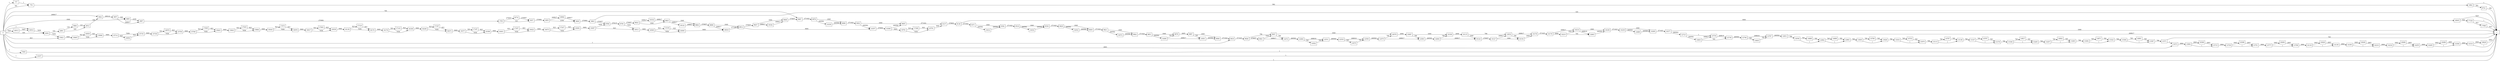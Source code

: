 digraph {
	graph [rankdir=LR]
	node [shape=rectangle]
	777 -> 778 [label=1]
	778 -> 1982 [label=582]
	1982 -> 1 [label=1]
	1982 -> 8721 [label=581]
	2404 -> 2891 [label=324]
	2404 -> 15621 [label=7658]
	2891 -> 2912 [label=200]
	2891 -> 5964 [label=124]
	2912 -> 3642 [label=324]
	3642 -> 3657 [label=269141]
	3657 -> 3665 [label=324]
	3657 -> 3687 [label=268817]
	3665 -> 3687 [label=2164]
	3687 -> 3783 [label=270981]
	3783 -> 3837 [label=324]
	3783 -> 8774 [label=270657]
	3837 -> 3855 [label=270981]
	3855 -> 3909 [label=2164]
	3855 -> 18082 [label=268817]
	3909 -> 3963 [label=270981]
	3963 -> 1 [label=324]
	3963 -> 8786 [label=270657]
	5964 -> 2912 [label=124]
	7945 -> 1 [label=1]
	8721 -> 1 [label=581]
	8774 -> 3837 [label=270657]
	8786 -> 8795 [label=278315]
	8795 -> 8822 [label=270657]
	8795 -> 16511 [label=7658]
	8822 -> 8843 [label=1840]
	8822 -> 18102 [label=268817]
	8843 -> 8864 [label=1840]
	8843 -> 18122 [label=268817]
	8864 -> 8888 [label=270657]
	8888 -> 8912 [label=1840]
	8888 -> 16616 [label=268817]
	8912 -> 8927 [label=270657]
	8912 -> 14357 [label=8481]
	8927 -> 8948 [label=1840]
	8927 -> 18162 [label=268817]
	8948 -> 8967 [label=270657]
	8967 -> 8978 [label=271422]
	8978 -> 8999 [label=1840]
	8978 -> 14330 [label=269582]
	8999 -> 9002 [label=271422]
	9002 -> 9065 [label=1840]
	9002 -> 14357 [label=269582]
	9065 -> 9137 [label=271422]
	9137 -> 9138 [label=279903]
	9138 -> 9371 [label=271422]
	9138 -> 16845 [label=8481]
	9371 -> 9392 [label=1840]
	9371 -> 14412 [label=269582]
	9392 -> 9518 [label=271422]
	9518 -> 9539 [label=1840]
	9518 -> 14432 [label=269582]
	9539 -> 9629 [label=271422]
	9629 -> 9650 [label=1840]
	9629 -> 14452 [label=269582]
	9650 -> 9821 [label=271422]
	9821 -> 9842 [label=1840]
	9821 -> 14472 [label=269582]
	9842 -> 9851 [label=271422]
	9851 -> 9878 [label=1840]
	9851 -> 14490 [label=269582]
	9878 -> 9887 [label=2605]
	9887 -> 9908 [label=1840]
	9887 -> 14501 [label=765]
	9908 -> 9918 [label=271422]
	9918 -> 9926 [label=271423]
	9926 -> 9941 [label=270657]
	9926 -> 9947 [label=766]
	9941 -> 9947 [label=1840]
	9941 -> 12472 [label=268817]
	9947 -> 10079 [label=1840]
	9947 -> 12472 [label=766]
	10079 -> 10087 [label=2606]
	10087 -> 10108 [label=1840]
	10087 -> 12593 [label=766]
	10108 -> 10115 [label=2606]
	10115 -> 10124 [label=1840]
	10115 -> 12632 [label=766]
	10124 -> 10127 [label=270657]
	10127 -> 10154 [label=1840]
	10127 -> 12632 [label=268817]
	10154 -> 10178 [label=2606]
	10178 -> 10179 [label=271423]
	10179 -> 10210 [label=2606]
	10179 -> 10214 [label=268817]
	10210 -> 10214 [label=1841]
	10210 -> 12663 [label=765]
	10214 -> 10238 [label=1840]
	10214 -> 12663 [label=268818]
	10238 -> 10239 [label=271423]
	10239 -> 10260 [label=1840]
	10239 -> 12689 [label=269583]
	10260 -> 10277 [label=271423]
	10277 -> 1 [label=1840]
	10277 -> 12710 [label=269583]
	12437 -> 1 [label=1]
	12472 -> 12484 [label=269583]
	12484 -> 12531 [label=268818]
	12484 -> 14552 [label=765]
	12531 -> 12535 [label=269583]
	12535 -> 12559 [label=268818]
	12535 -> 14575 [label=765]
	12559 -> 12575 [label=269583]
	12575 -> 10079 [label=766]
	12575 -> 12593 [label=268817]
	12593 -> 12604 [label=269583]
	12604 -> 10108 [label=766]
	12604 -> 10124 [label=268817]
	12632 -> 10154 [label=766]
	12632 -> 10178 [label=268817]
	12663 -> 10238 [label=269583]
	12689 -> 10260 [label=269583]
	12710 -> 12734 [label=1]
	12710 -> 14603 [label=269582]
	12734 -> 12739 [label=268818]
	12739 -> 12746 [label=269583]
	12746 -> 12767 [label=268818]
	12746 -> 14643 [label=765]
	12767 -> 12831 [label=269583]
	12831 -> 1 [label=268817]
	12831 -> 12936 [label=766]
	12936 -> 12962 [label=1]
	12936 -> 14668 [label=765]
	12962 -> 12983 [label=1]
	12962 -> 14688 [label=765]
	12983 -> 13005 [label=766]
	13005 -> 13026 [label=1]
	13005 -> 14708 [label=765]
	13026 -> 13034 [label=766]
	13034 -> 13070 [label=1]
	13034 -> 14743 [label=765]
	13070 -> 13113 [label=766]
	13113 -> 13138 [label=1]
	13113 -> 14767 [label=765]
	13138 -> 13147 [label=766]
	13147 -> 13178 [label=1]
	13147 -> 14797 [label=765]
	13178 -> 13184 [label=766]
	13184 -> 13205 [label=1]
	13184 -> 14817 [label=765]
	13205 -> 13257 [label=766]
	13257 -> 13283 [label=1]
	13257 -> 14842 [label=765]
	13283 -> 13292 [label=766]
	13292 -> 13322 [label=1]
	13292 -> 14871 [label=765]
	13322 -> 13346 [label=766]
	13346 -> 13367 [label=1]
	13346 -> 14891 [label=765]
	13367 -> 13371 [label=766]
	13371 -> 1 [label=765]
	13371 -> 13473 [label=1]
	13473 -> 13694 [label=2664]
	13694 -> 13715 [label=1]
	13694 -> 18366 [label=2663]
	13715 -> 13730 [label=2664]
	13730 -> 13751 [label=1]
	13730 -> 18386 [label=2663]
	13751 -> 13777 [label=2664]
	13777 -> 13798 [label=1]
	13777 -> 18406 [label=2663]
	13798 -> 14118 [label=2664]
	14118 -> 14139 [label=1]
	14118 -> 18426 [label=2663]
	14139 -> 14195 [label=2664]
	14195 -> 14216 [label=1]
	14195 -> 18446 [label=2663]
	14216 -> 14234 [label=2664]
	14234 -> 14255 [label=1]
	14234 -> 18466 [label=2663]
	14255 -> 14285 [label=2664]
	14285 -> 14306 [label=1]
	14285 -> 18486 [label=2663]
	14306 -> 14310 [label=2664]
	14310 -> 1 [label=1]
	14310 -> 19629 [label=2663]
	14330 -> 8999 [label=269582]
	14357 -> 14369 [label=278063]
	14369 -> 9065 [label=269582]
	14369 -> 16761 [label=8481]
	14412 -> 9392 [label=269582]
	14432 -> 9539 [label=269582]
	14452 -> 9650 [label=269582]
	14472 -> 9842 [label=269582]
	14490 -> 9878 [label=765]
	14490 -> 14501 [label=268817]
	14501 -> 9908 [label=269582]
	14552 -> 12531 [label=765]
	14575 -> 12559 [label=765]
	14603 -> 12739 [label=765]
	14603 -> 12734 [label=268817]
	14643 -> 12767 [label=765]
	14668 -> 12962 [label=765]
	14688 -> 12983 [label=765]
	14708 -> 13026 [label=765]
	14743 -> 13070 [label=765]
	14767 -> 13138 [label=765]
	14797 -> 13178 [label=765]
	14817 -> 13205 [label=765]
	14842 -> 13283 [label=765]
	14871 -> 13322 [label=765]
	14891 -> 13367 [label=765]
	14913 -> 14914 [label=7657]
	14914 -> 2404 [label=7658]
	15621 -> 15665 [label=8481]
	15665 -> 15696 [label=7658]
	15665 -> 16930 [label=823]
	15696 -> 15714 [label=8481]
	15714 -> 15735 [label=7658]
	15714 -> 16950 [label=823]
	15735 -> 15738 [label=8481]
	15738 -> 15759 [label=7658]
	15738 -> 16970 [label=823]
	15759 -> 15789 [label=8481]
	15789 -> 15825 [label=7658]
	15789 -> 17005 [label=823]
	15825 -> 15843 [label=8481]
	15843 -> 15864 [label=7658]
	15843 -> 17025 [label=823]
	15864 -> 15930 [label=8481]
	15930 -> 15979 [label=7658]
	15930 -> 17073 [label=823]
	15979 -> 16017 [label=8481]
	16017 -> 16038 [label=7658]
	16017 -> 17093 [label=823]
	16038 -> 16139 [label=8481]
	16139 -> 16170 [label=7658]
	16139 -> 17123 [label=823]
	16170 -> 16178 [label=8481]
	16178 -> 16199 [label=7658]
	16178 -> 17143 [label=823]
	16199 -> 16248 [label=8481]
	16248 -> 16273 [label=7658]
	16248 -> 17167 [label=823]
	16273 -> 16377 [label=8481]
	16377 -> 16398 [label=7658]
	16377 -> 17187 [label=823]
	16398 -> 16401 [label=8481]
	16401 -> 16422 [label=7658]
	16401 -> 17207 [label=823]
	16422 -> 16473 [label=8481]
	16473 -> 16494 [label=7658]
	16473 -> 17227 [label=823]
	16494 -> 16497 [label=8481]
	16497 -> 8786 [label=7658]
	16497 -> 16511 [label=823]
	16511 -> 16565 [label=8481]
	16565 -> 16595 [label=7658]
	16565 -> 17279 [label=823]
	16595 -> 16616 [label=8481]
	16616 -> 8912 [label=277298]
	16761 -> 16791 [label=7658]
	16761 -> 17308 [label=823]
	16791 -> 9137 [label=8481]
	16845 -> 1 [label=7657]
	16845 -> 17330 [label=824]
	16930 -> 15696 [label=823]
	16950 -> 15735 [label=823]
	16970 -> 15759 [label=823]
	17005 -> 15825 [label=823]
	17025 -> 15864 [label=823]
	17073 -> 15979 [label=823]
	17093 -> 16038 [label=823]
	17123 -> 16170 [label=823]
	17143 -> 16199 [label=823]
	17167 -> 16273 [label=823]
	17187 -> 16398 [label=823]
	17207 -> 16422 [label=823]
	17227 -> 16494 [label=823]
	17279 -> 16595 [label=823]
	17308 -> 16791 [label=823]
	17330 -> 1 [label=1]
	17330 -> 17983 [label=823]
	17983 -> 1 [label=823]
	18082 -> 3909 [label=268817]
	18102 -> 8843 [label=268817]
	18122 -> 8864 [label=268817]
	18162 -> 8948 [label=268817]
	18366 -> 13715 [label=2663]
	18386 -> 13751 [label=2663]
	18406 -> 13798 [label=2663]
	18426 -> 14139 [label=2663]
	18446 -> 14216 [label=2663]
	18466 -> 14255 [label=2663]
	18486 -> 14306 [label=2663]
	19629 -> 1 [label=2663]
	0 -> 778 [label=581]
	0 -> 3665 [label=1840]
	0 -> 9918 [label=1]
	0 -> 8967 [label=765]
	0 -> 14914 [label=1]
	0 -> 13473 [label=2663]
	0 -> 777 [label=1]
	0 -> 2404 [label=324]
	0 -> 1 [label=1]
	0 -> 7945 [label=1]
	0 -> 12437 [label=1]
	0 -> 14913 [label=7657]
	0 -> 15621 [label=823]
	0 -> 3642 [label=268817]
}
